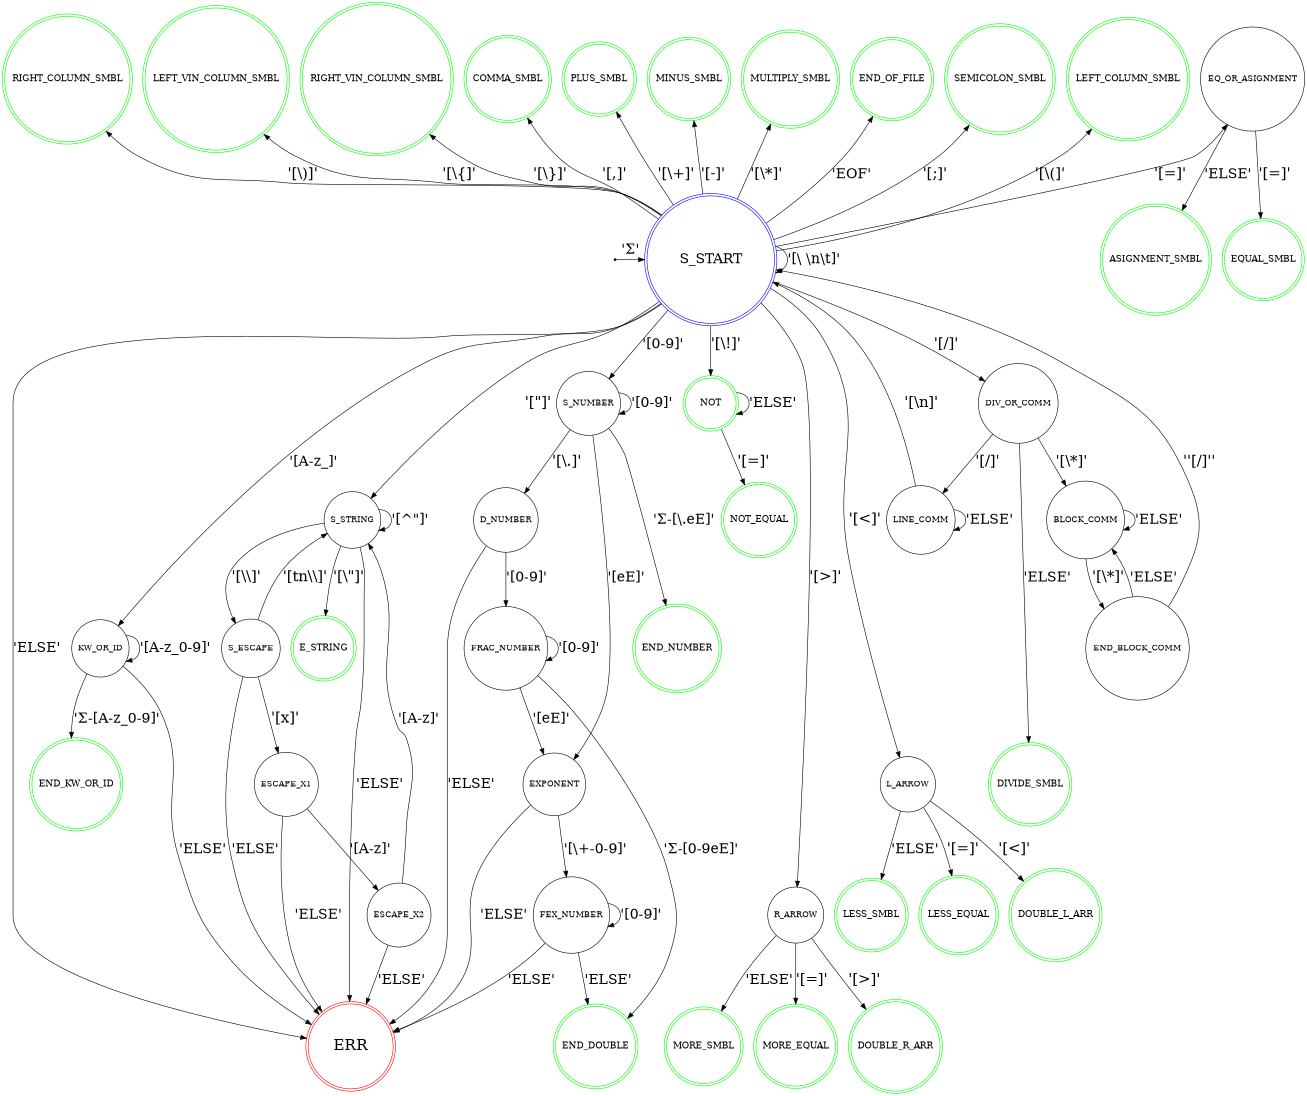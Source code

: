 digraph finite_state_machine 

{
	########################################################################################################################
	# page and drawing settings
	fixedsize="true";
	page="11.6,8.3";
	size="11.5,7.3";
	ratio= "compress";
	overlap="false";
	# type of node definition
	node [shape = point ]; bod; 
	node [shape = doublecircle, fontsize = 23, color  = blue, width = 3 ];S_START;
	node [shape = doublecircle, fontsize = 26, color  = red, width = 2 ];ERR;
	# type of multiple nodes definition
	node [shape = doublecircle, fontsize = 15, color  = green, width = 1.2 ];{
													SEMICOLON_SMBL, LEFT_COLUMN_SMBL, RIGHT_COLUMN_SMBL,
													LEFT_VIN_COLUMN_SMBL, RIGHT_VIN_COLUMN_SMBL, COMMA_SMBL,
													PLUS_SMBL, MINUS_SMBL, MULTIPLY_SMBL, END_DOUBLE, END_NUMBER,
													END_OF_FILE, END_KW_OR_ID, LESS_SMBL, LESS_EQUAL,
													DOUBLE_R_ARR, DOUBLE_L_ARR,	MORE_SMBL, MORE_EQUAL, NOT,
													E_STRING, ASIGNMENT_SMBL,	EQUAL_SMBL,DIVIDE_SMBL, NOT_EQUAL
												};
	#other nodes definition		
	node [rank=max, shape = circle , fontsize = 14, color =black, width = 1 ]; 

########################################################################################################################

	# definition of connections between nodes
	S_START -> S_START							[ label = "\'[\\\ \\n\\t]\'" , fontsize = 24 ];		
		S_START -> NOT							[ label = "\'[\\!]\'" , fontsize = 25 ];
			NOT -> NOT_EQUAL					[ label = "\'[=]\'" , fontsize = 25  ];
			NOT -> NOT							[ label = "\'ELSE\'" , fontsize = 24 ];
		S_START -> R_ARROW						[ label = "\'[>]\'" , fontsize = 25 ];
			R_ARROW -> MORE_SMBL				[ label = "\'ELSE\'" , fontsize = 24 ];
			R_ARROW -> MORE_EQUAL				[ label = "\'[=]\'" , fontsize = 25 ];
			R_ARROW -> DOUBLE_R_ARR				[ label = "\'[>]\'" , fontsize = 25 ];
		S_START -> L_ARROW						[ label = "\'[<]\'" ,fontsize = 25  ];
			L_ARROW -> LESS_SMBL				[ label = "\'ELSE\'", fontsize = 24  ];
			L_ARROW -> LESS_EQUAL				[ label = "\'[=]\'" , fontsize = 25  ];
			L_ARROW -> DOUBLE_L_ARR				[ label = "\'[<]\'" , fontsize = 25  ];
		S_START -> KW_OR_ID						[ label = "\'[A-z_]\'", fontsize = 24  ];
			KW_OR_ID -> ERR						[ label = "\'ELSE\'", fontsize = 24  ];
			KW_OR_ID -> KW_OR_ID				[ label = "\'[A-z_0-9]\'", fontsize = 24  ];
			KW_OR_ID -> END_KW_OR_ID			[ label = "\'Σ-[A-z_0-9]\'" , fontsize = 24 ];	
		DIV_OR_COMM -> DIVIDE_SMBL				[ label = "\'ELSE\'", fontsize = 24  ];	
		DIV_OR_COMM -> LINE_COMM				[ label = "\'[/]\'" , fontsize = 25  ];
			LINE_COMM -> LINE_COMM 				[ label = "\'ELSE\'", fontsize = 24  ];
			LINE_COMM -> S_START				[ label = "\'[\\n]\'" , fontsize = 25  ];
		DIV_OR_COMM -> BLOCK_COMM				[ label = "\'[\\*]\'" , fontsize = 25  ];
			BLOCK_COMM -> END_BLOCK_COMM		[ label = "\'[\\*]\'" , fontsize = 25  ];
			BLOCK_COMM -> BLOCK_COMM 			[ label = "\'ELSE\'", fontsize = 24  ];
				END_BLOCK_COMM -> S_START		[ label = "\''[/]'\'" , fontsize = 25  ];
			END_BLOCK_COMM -> BLOCK_COMM 		[ label = "\'ELSE\'", fontsize = 24  ];
		S_STRING -> S_STRING					[ label = "\'[\^\"]\'", fontsize = 24 ];
			S_STRING -> ERR						[ label = "\'ELSE\'", fontsize = 24  ];	
			S_STRING -> S_ESCAPE				[ label = "\'[\\\\]\'", fontsize = 25  ];
				S_ESCAPE -> S_STRING			[ label = "\'[tn\\\\]\'", fontsize = 25 ]
				S_ESCAPE -> ERR					[ label = "\'ELSE\'", fontsize = 24  ];	
				S_ESCAPE -> ESCAPE_X1			[ label = "\'[x]\'", fontsize = 25   ];
					ESCAPE_X1 -> ESCAPE_X2		[ label = "\'[A-z]\'" , fontsize = 24 ];
					ESCAPE_X1 -> ERR 			[ label = "\'ELSE\'" , fontsize = 24 ];
						ESCAPE_X2 -> S_STRING   [ label = "\'[A-z]\'" , fontsize = 24 ];
						ESCAPE_X2 -> ERR 		[ label = "\'ELSE\'" , fontsize = 24 ];	
			S_STRING -> E_STRING				[ label = "\'[\\\"]\'" , fontsize = 25 ];
		S_START -> EQ_OR_ASIGNMENT				[ label = "\'[=]\'", fontsize = 25 ];
			EQ_OR_ASIGNMENT -> ASIGNMENT_SMBL	[ label = "\'ELSE\'" , fontsize = 24 ];
			EQ_OR_ASIGNMENT -> EQUAL_SMBL		[ label = "\'[=]\'", fontsize = 25  ];
	S_START -> ERR								[ label = "\'ELSE\'" , fontsize = 24 ];
	S_START -> COMMA_SMBL						[ label = "\'[,]\'", fontsize = 25   ];
	S_START -> END_OF_FILE						[ label = "\'EOF\'", fontsize = 24 ];
	S_START -> PLUS_SMBL						[ label = "\'[\\+]\'" , fontsize = 25  ];
	S_START -> MINUS_SMBL						[ label = "\'[-]\'", fontsize = 25   ];
	S_START -> LEFT_VIN_COLUMN_SMBL				[ label = "\'[\\{]\'" , fontsize = 25 ];
	S_START -> RIGHT_VIN_COLUMN_SMBL			[ label = "\'[\\}]\'" , fontsize = 25 ];	
	S_START -> S_STRING 						[ label = "\'[\"]\'" , fontsize = 25 ];
	S_START -> RIGHT_COLUMN_SMBL				[ label = "\'[\\)]\'" , fontsize = 25 ];
	S_START -> LEFT_COLUMN_SMBL					[ label = "\'[\\(]\'" , fontsize = 25 ];
	S_START -> DIV_OR_COMM						[ label = "\'[/]\'", fontsize = 25  ];
	S_START -> MULTIPLY_SMBL					[ label = "\'[\\*]\'" , fontsize = 25 ];
	S_START -> SEMICOLON_SMBL					[ label = "\'[;]\'", fontsize = 25  ];
	S_START -> S_NUMBER 						[ label = "\'[0-9]\'" , fontsize = 24 ];
		S_NUMBER -> S_NUMBER					[ label = "\'[0-9]\'" , fontsize = 24 ];
		S_NUMBER -> END_NUMBER					[ label = "\'Σ-[\\.eE]\'" , fontsize = 24 ];	//&#931;U+03A3
		S_NUMBER -> EXPONENT					[ label = "\'[eE]\'", fontsize = 24  ];
		S_NUMBER -> D_NUMBER					[ label = "\'[\\.]\'" fontsize = 25 ];
			D_NUMBER -> FRAC_NUMBER				[ label = "\'[0-9]\'" , fontsize = 24 ];
			D_NUMBER -> ERR						[ label = "\'ELSE\'" , fontsize = 24 ];    
			FRAC_NUMBER -> FRAC_NUMBER			[ label = "\'[0-9]\'", fontsize = 24 ];
			FRAC_NUMBER -> END_DOUBLE			[ label = "\'Σ-[0-9eE]\'" , fontsize = 24 ];
			FRAC_NUMBER -> EXPONENT				[ label = "\'[eE]\'" , fontsize = 24 ];
				EXPONENT -> FEX_NUMBER			[ label = "\'[\\+-0-9]\'", fontsize = 24  ];
				EXPONENT -> ERR					[ label = "\'ELSE\'" , fontsize = 24 ];
					FEX_NUMBER -> FEX_NUMBER	[ label = "\'[0-9]\'" , fontsize = 24 ];
					FEX_NUMBER -> END_DOUBLE	[ label = "\'ELSE\'" , fontsize = 24 ];		
					FEX_NUMBER -> ERR			[ label = "\'ELSE\'" , fontsize = 24 ];
	bod -> S_START 								[ label = "\'Σ\'", fontsize = 24 ];

########################################################################################################################
	
	# rank settings 
	{	rank=same bod,S_START }

	{ 	rank=min END_OF_FILE }
		{ 
			rank=same //as EOF ^^^
				END_OF_FILE,
				SEMICOLON_SMBL,
				LEFT_VIN_COLUMN_SMBL, 
				RIGHT_COLUMN_SMBL, 
				RIGHT_VIN_COLUMN_SMBL, 
				LEFT_COLUMN_SMBL,    
				COMMA_SMBL,
				EQ_OR_ASIGNMENT,
				PLUS_SMBL,
				MINUS_SMBL,
				MULTIPLY_SMBL		
		}

	{	rank=same S_NUMBER, NOT	}

	{
		rank=same //layer
			R_ARROW,
			FEX_NUMBER,
			LESS_EQUAL,LESS_SMBL
	}

	{
		rank=same //layer
			L_ARROW,
			DIVIDE_SMBL,
			END_KW_OR_ID
	}

	{
		rank=same //layer
			E_STRING,
			KW_OR_ID,
			END_NUMBER
	}
}
